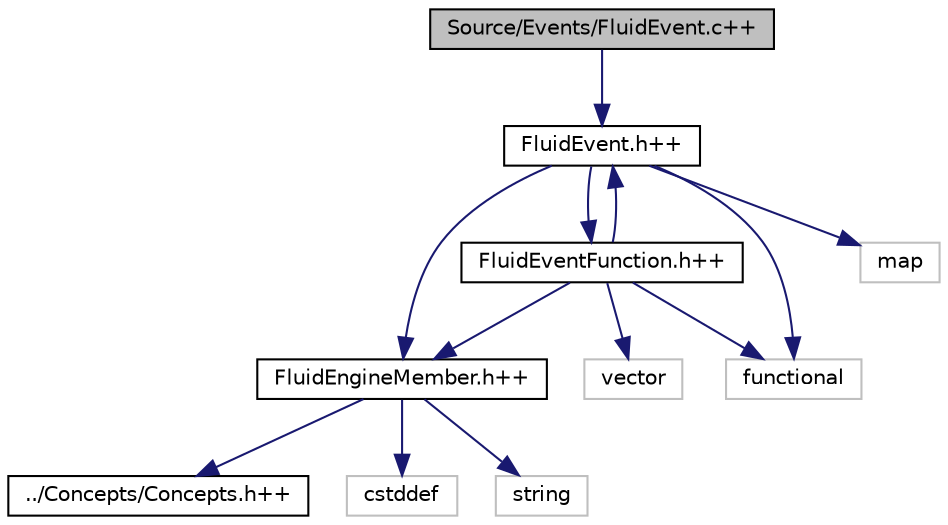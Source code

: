 digraph "Source/Events/FluidEvent.c++"
{
 // LATEX_PDF_SIZE
  edge [fontname="Helvetica",fontsize="10",labelfontname="Helvetica",labelfontsize="10"];
  node [fontname="Helvetica",fontsize="10",shape=record];
  Node1 [label="Source/Events/FluidEvent.c++",height=0.2,width=0.4,color="black", fillcolor="grey75", style="filled", fontcolor="black",tooltip="Implements FluidEvent.h++."];
  Node1 -> Node2 [color="midnightblue",fontsize="10",style="solid",fontname="Helvetica"];
  Node2 [label="FluidEvent.h++",height=0.2,width=0.4,color="black", fillcolor="white", style="filled",URL="$FluidEvent_8h_09_09.html",tooltip="Event System for FluidEngine."];
  Node2 -> Node3 [color="midnightblue",fontsize="10",style="solid",fontname="Helvetica"];
  Node3 [label="FluidEngineMember.h++",height=0.2,width=0.4,color="black", fillcolor="white", style="filled",URL="$FluidEngineMember_8h_09_09.html",tooltip="Defines FluidEngineMember."];
  Node3 -> Node4 [color="midnightblue",fontsize="10",style="solid",fontname="Helvetica"];
  Node4 [label="../Concepts/Concepts.h++",height=0.2,width=0.4,color="black", fillcolor="white", style="filled",URL="$Concepts_8h_09_09.html",tooltip="Defines the (global) concepts found in FluidEngine."];
  Node3 -> Node5 [color="midnightblue",fontsize="10",style="solid",fontname="Helvetica"];
  Node5 [label="cstddef",height=0.2,width=0.4,color="grey75", fillcolor="white", style="filled",tooltip=" "];
  Node3 -> Node6 [color="midnightblue",fontsize="10",style="solid",fontname="Helvetica"];
  Node6 [label="string",height=0.2,width=0.4,color="grey75", fillcolor="white", style="filled",tooltip=" "];
  Node2 -> Node7 [color="midnightblue",fontsize="10",style="solid",fontname="Helvetica"];
  Node7 [label="FluidEventFunction.h++",height=0.2,width=0.4,color="black", fillcolor="white", style="filled",URL="$FluidEventFunction_8h_09_09.html",tooltip="Function objects specialized for use in events for FluidEngine."];
  Node7 -> Node3 [color="midnightblue",fontsize="10",style="solid",fontname="Helvetica"];
  Node7 -> Node2 [color="midnightblue",fontsize="10",style="solid",fontname="Helvetica"];
  Node7 -> Node8 [color="midnightblue",fontsize="10",style="solid",fontname="Helvetica"];
  Node8 [label="vector",height=0.2,width=0.4,color="grey75", fillcolor="white", style="filled",tooltip=" "];
  Node7 -> Node9 [color="midnightblue",fontsize="10",style="solid",fontname="Helvetica"];
  Node9 [label="functional",height=0.2,width=0.4,color="grey75", fillcolor="white", style="filled",tooltip=" "];
  Node2 -> Node9 [color="midnightblue",fontsize="10",style="solid",fontname="Helvetica"];
  Node2 -> Node10 [color="midnightblue",fontsize="10",style="solid",fontname="Helvetica"];
  Node10 [label="map",height=0.2,width=0.4,color="grey75", fillcolor="white", style="filled",tooltip=" "];
}
